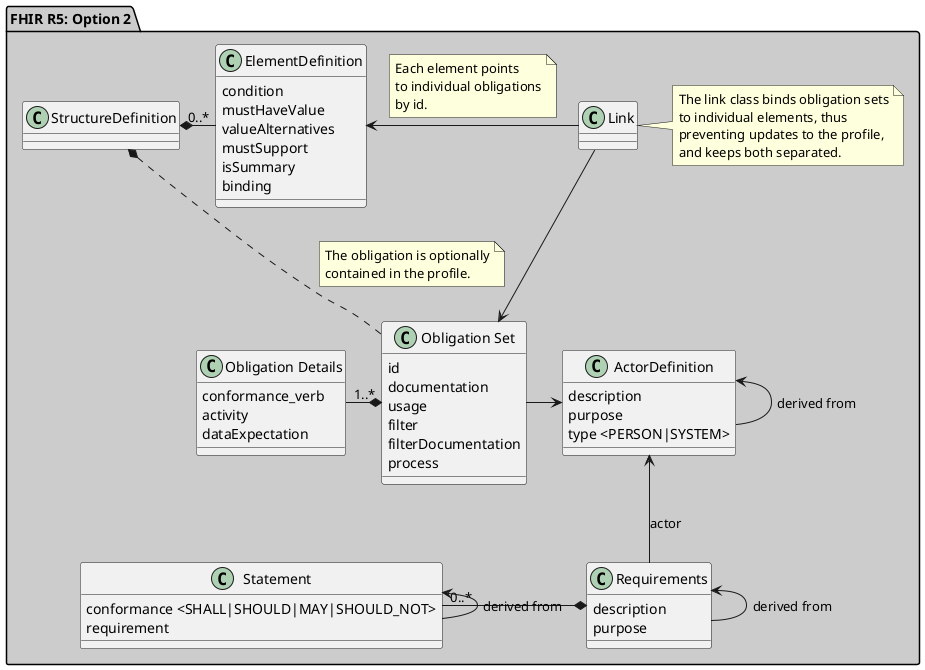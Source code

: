 @startuml

package "FHIR R5: Option 2" #ccc  {

class "ActorDefinition" as ad {
    description
    purpose
    type <PERSON|SYSTEM>
}

class "Requirements" as req {
    description
    purpose

}

class "Statement" as s {
    conformance <SHALL|SHOULD|MAY|SHOULD_NOT>
    requirement
}

class "ElementDefinition" as ed {
    condition
    mustHaveValue
    valueAlternatives
    mustSupport
    isSummary
    binding
}

class "StructureDefinition" as sd {

}

class "Obligation Set" as o {
    id
    documentation
    usage 
    filter 
    filterDocumentation
    process
}

class "Obligation Details" as o2 {
    conformance_verb
    activity
    dataExpectation
}

class "Link" as l {

}
note right of l
The link class binds obligation sets
to individual elements, thus
preventing updates to the profile,
and keeps both separated.
end note

ad <-- ad: derived from
req <-- req: derived from
req -up-> ad : actor
req *-left- "0..*" s
s <-- s : derived from
sd *-right- "0..*" ed
o -right-> ad

o *-left- "1..*" o2

sd *.right. o
note on link
The obligation is optionally
contained in the profile.
end note

ed <-right- l
note on link
Each element points
to individual obligations
by id.
end note

l -down-> o

}


@enduml